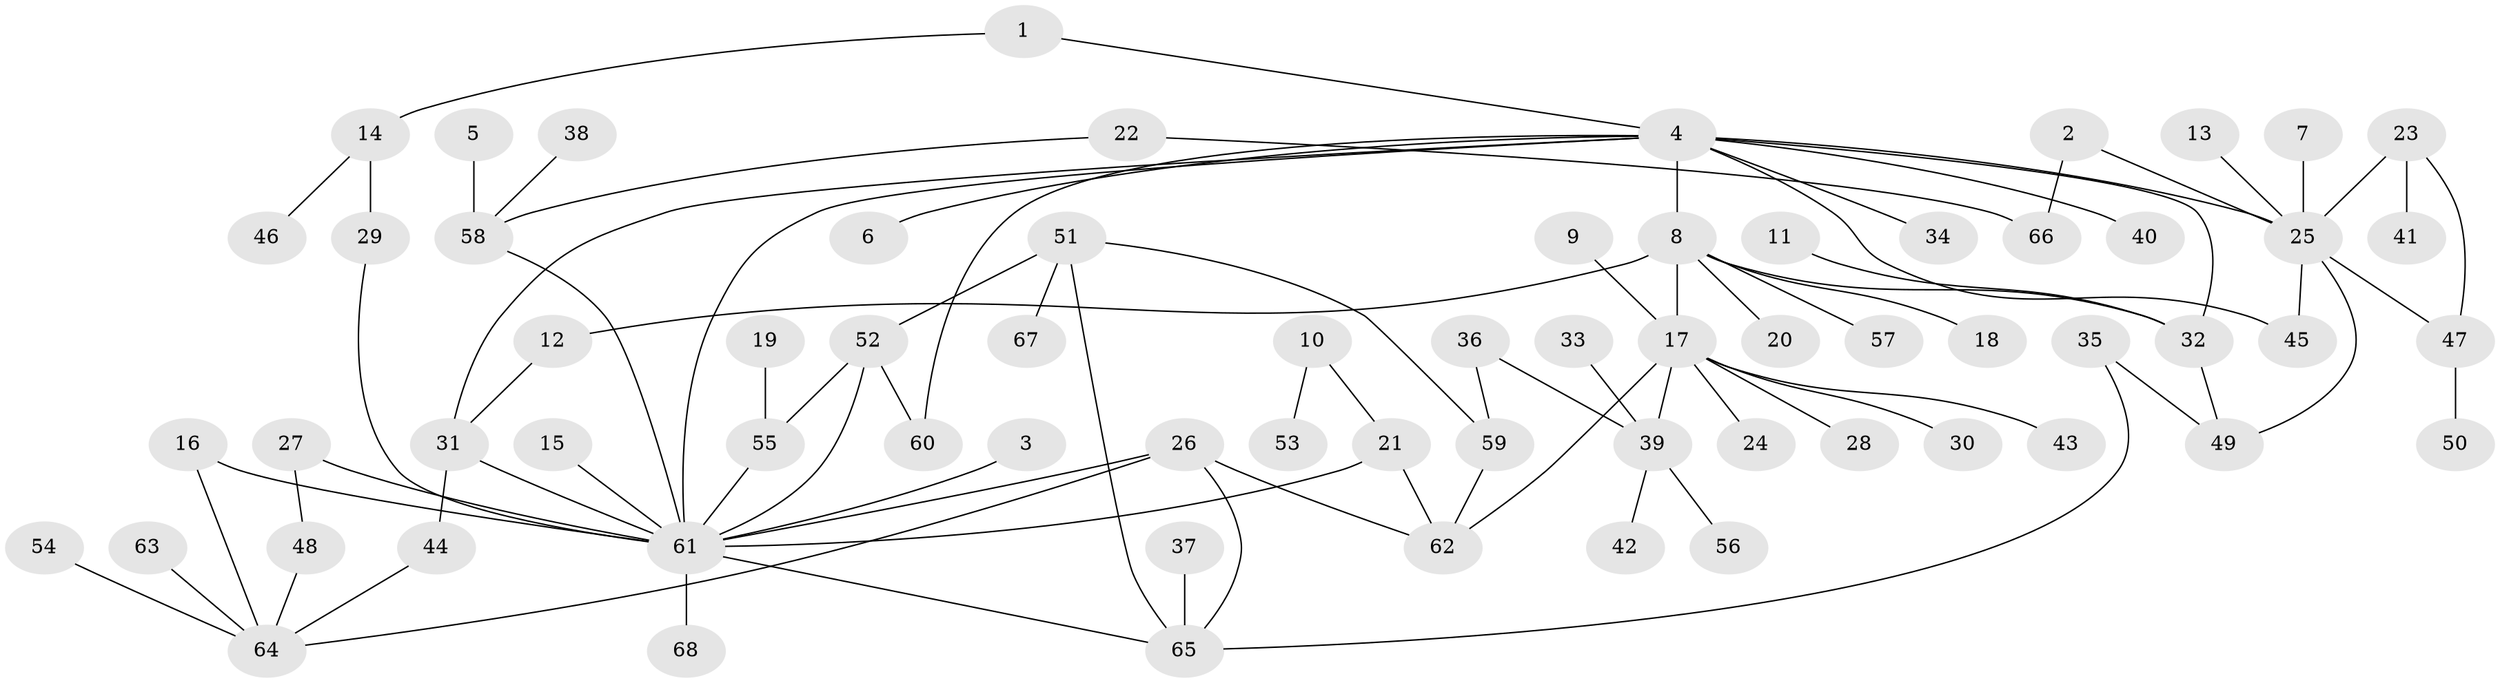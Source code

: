 // original degree distribution, {11: 0.007407407407407408, 13: 0.007407407407407408, 1: 0.5703703703703704, 16: 0.007407407407407408, 6: 0.044444444444444446, 3: 0.0962962962962963, 2: 0.16296296296296298, 5: 0.02962962962962963, 9: 0.007407407407407408, 10: 0.007407407407407408, 4: 0.05185185185185185, 7: 0.007407407407407408}
// Generated by graph-tools (version 1.1) at 2025/01/03/09/25 03:01:50]
// undirected, 68 vertices, 87 edges
graph export_dot {
graph [start="1"]
  node [color=gray90,style=filled];
  1;
  2;
  3;
  4;
  5;
  6;
  7;
  8;
  9;
  10;
  11;
  12;
  13;
  14;
  15;
  16;
  17;
  18;
  19;
  20;
  21;
  22;
  23;
  24;
  25;
  26;
  27;
  28;
  29;
  30;
  31;
  32;
  33;
  34;
  35;
  36;
  37;
  38;
  39;
  40;
  41;
  42;
  43;
  44;
  45;
  46;
  47;
  48;
  49;
  50;
  51;
  52;
  53;
  54;
  55;
  56;
  57;
  58;
  59;
  60;
  61;
  62;
  63;
  64;
  65;
  66;
  67;
  68;
  1 -- 4 [weight=1.0];
  1 -- 14 [weight=1.0];
  2 -- 25 [weight=1.0];
  2 -- 66 [weight=1.0];
  3 -- 61 [weight=1.0];
  4 -- 6 [weight=1.0];
  4 -- 8 [weight=1.0];
  4 -- 25 [weight=1.0];
  4 -- 31 [weight=1.0];
  4 -- 32 [weight=1.0];
  4 -- 34 [weight=1.0];
  4 -- 40 [weight=1.0];
  4 -- 45 [weight=1.0];
  4 -- 60 [weight=1.0];
  4 -- 61 [weight=1.0];
  5 -- 58 [weight=1.0];
  7 -- 25 [weight=1.0];
  8 -- 12 [weight=1.0];
  8 -- 17 [weight=1.0];
  8 -- 18 [weight=1.0];
  8 -- 20 [weight=1.0];
  8 -- 32 [weight=1.0];
  8 -- 57 [weight=1.0];
  9 -- 17 [weight=1.0];
  10 -- 21 [weight=1.0];
  10 -- 53 [weight=1.0];
  11 -- 32 [weight=1.0];
  12 -- 31 [weight=1.0];
  13 -- 25 [weight=1.0];
  14 -- 29 [weight=1.0];
  14 -- 46 [weight=1.0];
  15 -- 61 [weight=1.0];
  16 -- 61 [weight=1.0];
  16 -- 64 [weight=1.0];
  17 -- 24 [weight=1.0];
  17 -- 28 [weight=1.0];
  17 -- 30 [weight=1.0];
  17 -- 39 [weight=1.0];
  17 -- 43 [weight=1.0];
  17 -- 62 [weight=1.0];
  19 -- 55 [weight=1.0];
  21 -- 61 [weight=1.0];
  21 -- 62 [weight=1.0];
  22 -- 58 [weight=1.0];
  22 -- 66 [weight=1.0];
  23 -- 25 [weight=1.0];
  23 -- 41 [weight=1.0];
  23 -- 47 [weight=1.0];
  25 -- 45 [weight=1.0];
  25 -- 47 [weight=2.0];
  25 -- 49 [weight=1.0];
  26 -- 61 [weight=1.0];
  26 -- 62 [weight=1.0];
  26 -- 64 [weight=1.0];
  26 -- 65 [weight=1.0];
  27 -- 48 [weight=1.0];
  27 -- 61 [weight=1.0];
  29 -- 61 [weight=1.0];
  31 -- 44 [weight=1.0];
  31 -- 61 [weight=1.0];
  32 -- 49 [weight=1.0];
  33 -- 39 [weight=1.0];
  35 -- 49 [weight=1.0];
  35 -- 65 [weight=1.0];
  36 -- 39 [weight=1.0];
  36 -- 59 [weight=1.0];
  37 -- 65 [weight=1.0];
  38 -- 58 [weight=1.0];
  39 -- 42 [weight=1.0];
  39 -- 56 [weight=1.0];
  44 -- 64 [weight=1.0];
  47 -- 50 [weight=1.0];
  48 -- 64 [weight=1.0];
  51 -- 52 [weight=1.0];
  51 -- 59 [weight=1.0];
  51 -- 65 [weight=1.0];
  51 -- 67 [weight=1.0];
  52 -- 55 [weight=1.0];
  52 -- 60 [weight=1.0];
  52 -- 61 [weight=1.0];
  54 -- 64 [weight=1.0];
  55 -- 61 [weight=1.0];
  58 -- 61 [weight=1.0];
  59 -- 62 [weight=1.0];
  61 -- 65 [weight=1.0];
  61 -- 68 [weight=1.0];
  63 -- 64 [weight=1.0];
}
